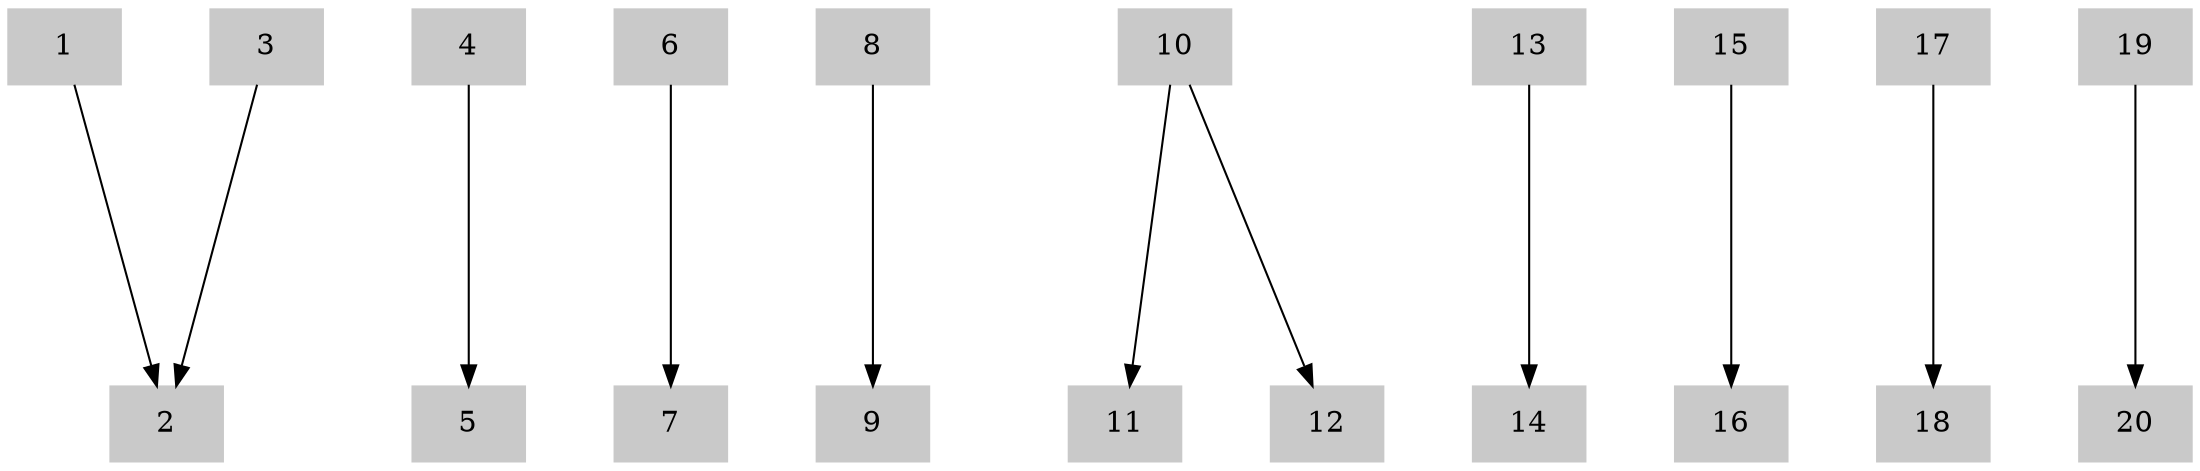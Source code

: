
digraph deps {
  node [shape="record" style="filled" color="grey79" fillcolor="grey79"];
  //edge [arrowhead=none];
  splines=true;
  nodesep=0.6;
  ranksep=2;
  "1" -> "2";
  "3" -> "2";
  "4" -> "5";
  "6" -> "7";
  "8" -> "9";
  "10" -> "11";
  "10" -> "12";
  "13" -> "14";
  "15" -> "16";
  "17" -> "18";
  "19" -> "20";
}
